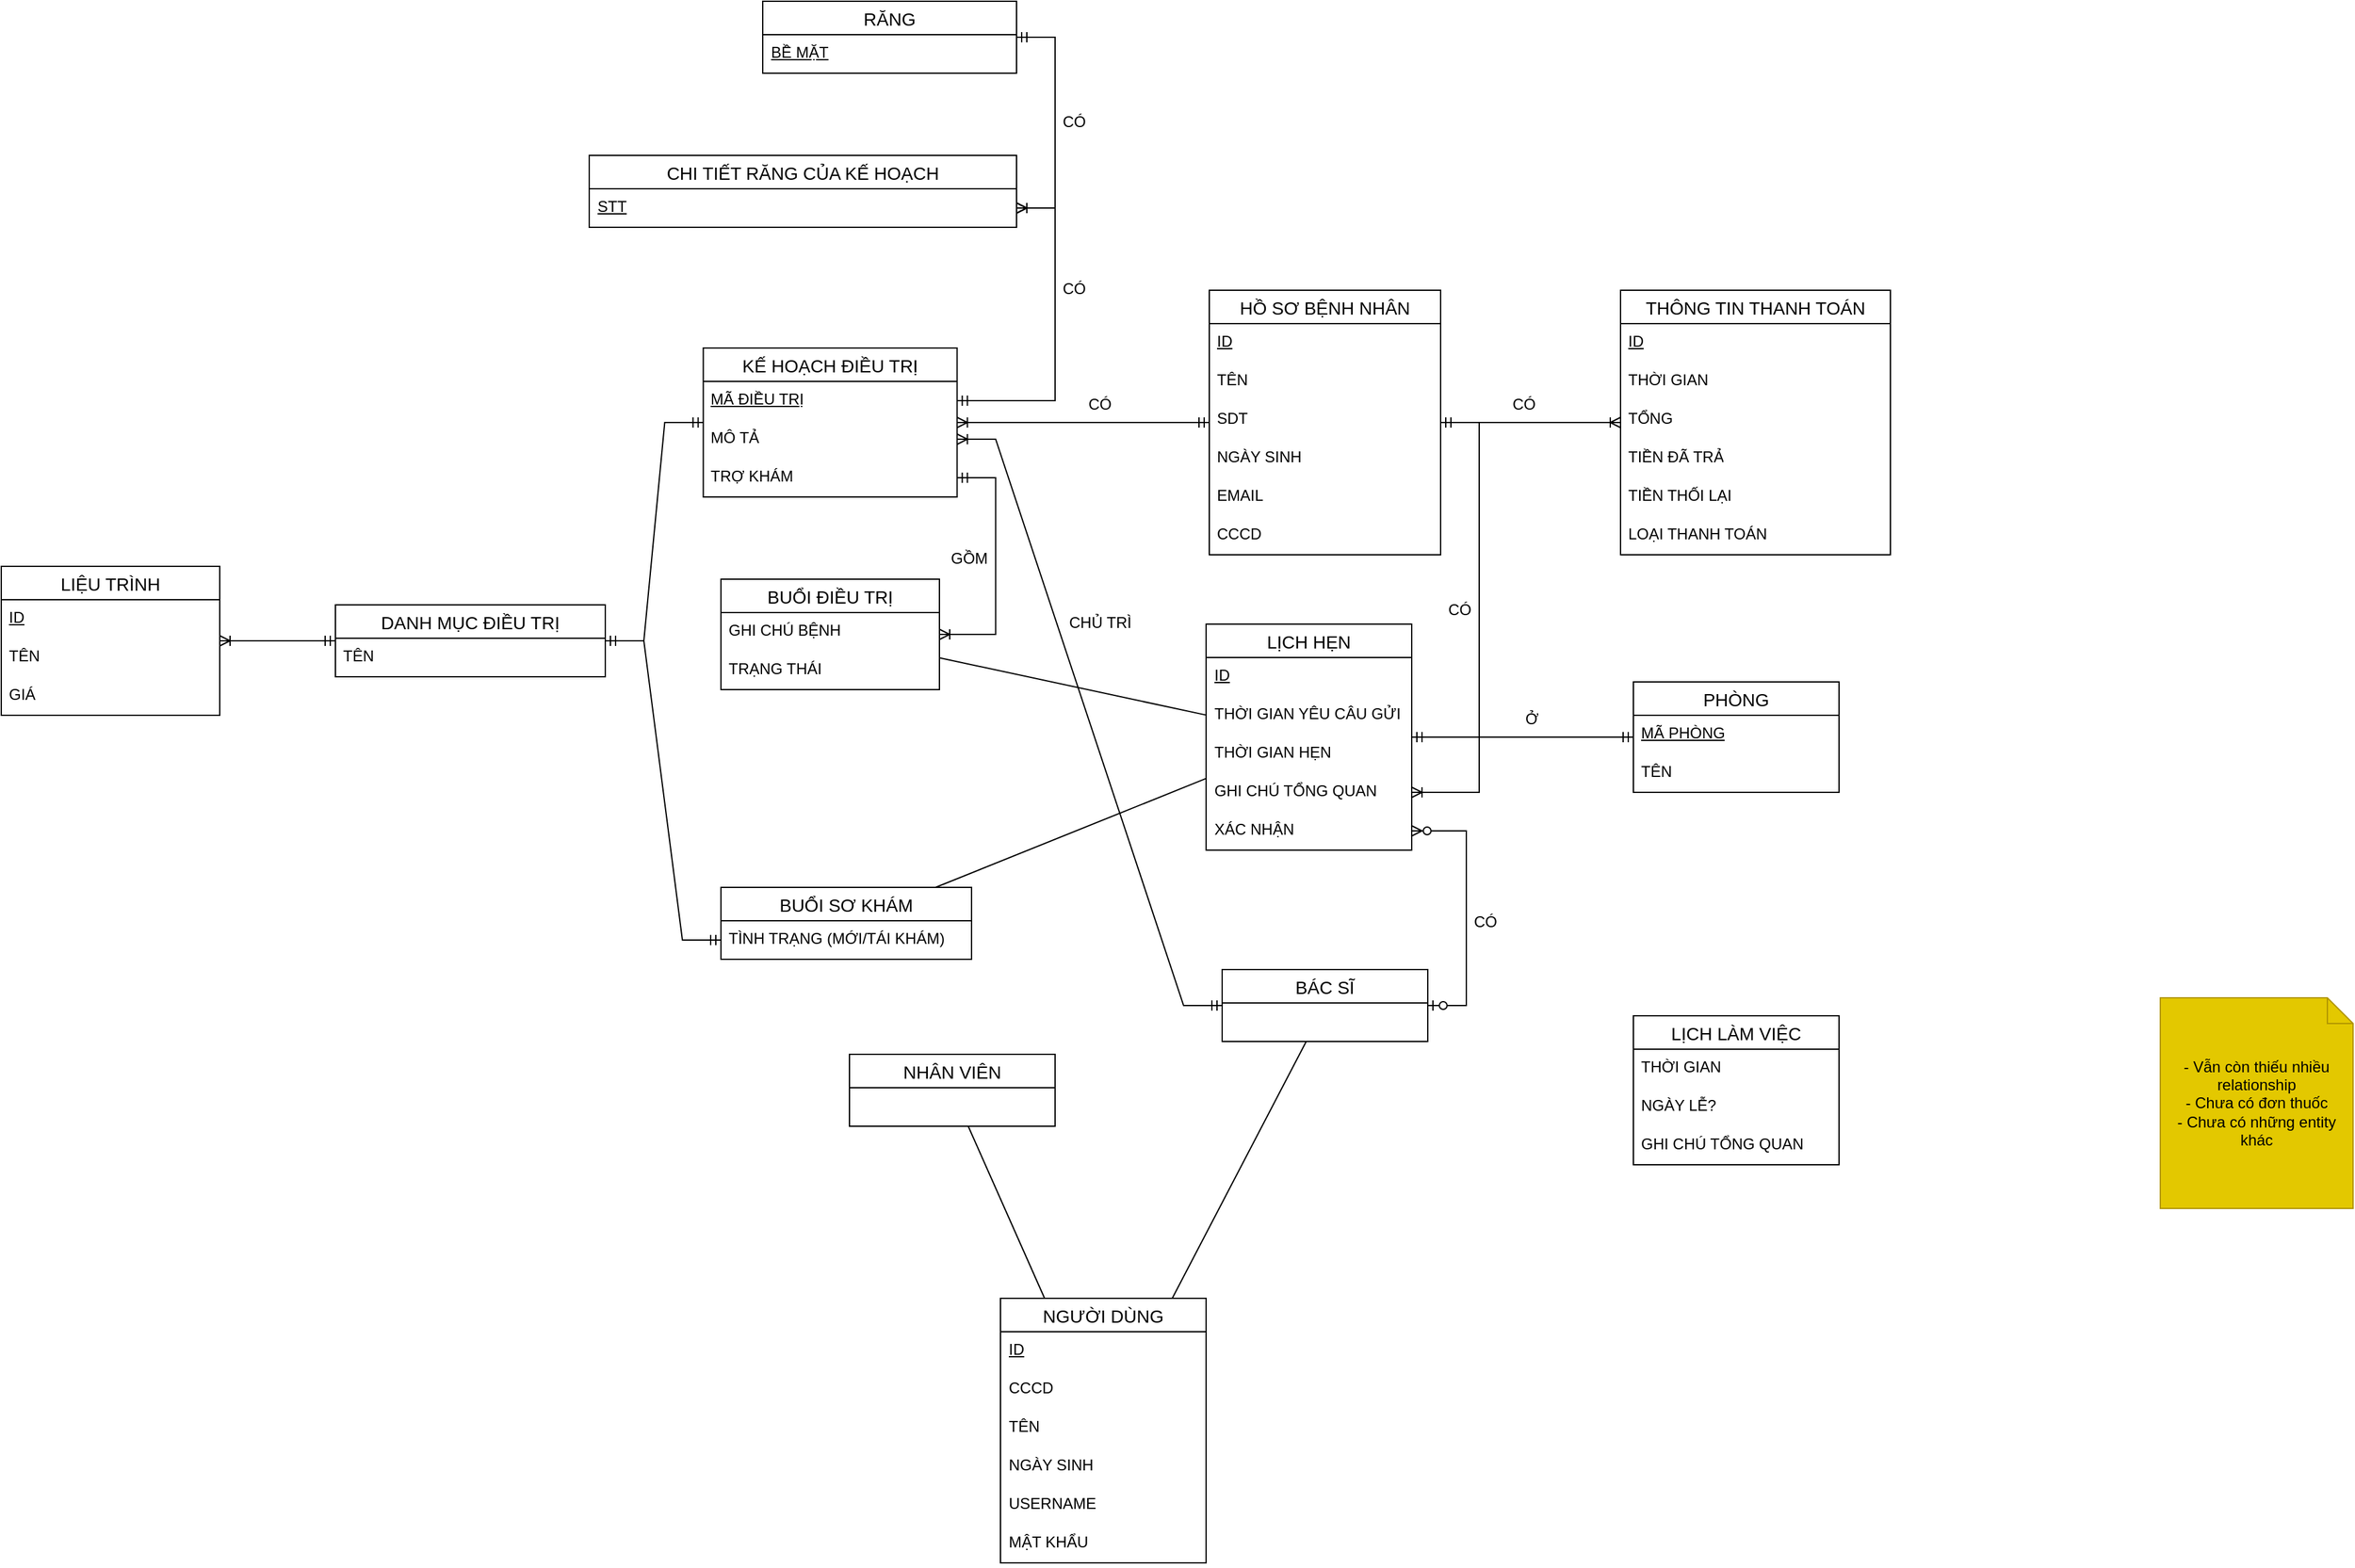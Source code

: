 <mxfile version="21.5.2" type="device">
  <diagram name="Page-1" id="1ZqelRtR58Mp4bGrBmQF">
    <mxGraphModel dx="2085" dy="1833" grid="1" gridSize="10" guides="1" tooltips="1" connect="1" arrows="1" fold="1" page="1" pageScale="1" pageWidth="850" pageHeight="1100" background="none" math="0" shadow="0">
      <root>
        <mxCell id="0" />
        <mxCell id="1" parent="0" />
        <mxCell id="TScpjYr6p5Fea-ma_9VI-9" value="LỊCH HẸN" style="swimlane;fontStyle=0;childLayout=stackLayout;horizontal=1;startSize=26;horizontalStack=0;resizeParent=1;resizeParentMax=0;resizeLast=0;collapsible=1;marginBottom=0;align=center;fontSize=14;" parent="1" vertex="1">
          <mxGeometry x="827.5" y="225" width="160" height="176" as="geometry" />
        </mxCell>
        <mxCell id="TScpjYr6p5Fea-ma_9VI-10" value="&lt;u&gt;ID&lt;/u&gt;" style="text;strokeColor=none;fillColor=none;spacingLeft=4;spacingRight=4;overflow=hidden;rotatable=0;points=[[0,0.5],[1,0.5]];portConstraint=eastwest;fontSize=12;whiteSpace=wrap;html=1;" parent="TScpjYr6p5Fea-ma_9VI-9" vertex="1">
          <mxGeometry y="26" width="160" height="30" as="geometry" />
        </mxCell>
        <mxCell id="2ctIC8E9U0INF1ZIrR8m-21" value="THỜI GIAN YÊU CÂU GỬI" style="text;strokeColor=none;fillColor=none;spacingLeft=4;spacingRight=4;overflow=hidden;rotatable=0;points=[[0,0.5],[1,0.5]];portConstraint=eastwest;fontSize=12;whiteSpace=wrap;html=1;" vertex="1" parent="TScpjYr6p5Fea-ma_9VI-9">
          <mxGeometry y="56" width="160" height="30" as="geometry" />
        </mxCell>
        <mxCell id="2ctIC8E9U0INF1ZIrR8m-26" value="THỜI GIAN HẸN" style="text;strokeColor=none;fillColor=none;spacingLeft=4;spacingRight=4;overflow=hidden;rotatable=0;points=[[0,0.5],[1,0.5]];portConstraint=eastwest;fontSize=12;whiteSpace=wrap;html=1;" vertex="1" parent="TScpjYr6p5Fea-ma_9VI-9">
          <mxGeometry y="86" width="160" height="30" as="geometry" />
        </mxCell>
        <mxCell id="TScpjYr6p5Fea-ma_9VI-12" value="GHI CHÚ TỔNG QUAN" style="text;strokeColor=none;fillColor=none;spacingLeft=4;spacingRight=4;overflow=hidden;rotatable=0;points=[[0,0.5],[1,0.5]];portConstraint=eastwest;fontSize=12;whiteSpace=wrap;html=1;" parent="TScpjYr6p5Fea-ma_9VI-9" vertex="1">
          <mxGeometry y="116" width="160" height="30" as="geometry" />
        </mxCell>
        <mxCell id="2ctIC8E9U0INF1ZIrR8m-27" value="XÁC NHẬN" style="text;strokeColor=none;fillColor=none;spacingLeft=4;spacingRight=4;overflow=hidden;rotatable=0;points=[[0,0.5],[1,0.5]];portConstraint=eastwest;fontSize=12;whiteSpace=wrap;html=1;" vertex="1" parent="TScpjYr6p5Fea-ma_9VI-9">
          <mxGeometry y="146" width="160" height="30" as="geometry" />
        </mxCell>
        <mxCell id="TScpjYr6p5Fea-ma_9VI-13" value="BÁC SĨ" style="swimlane;fontStyle=0;childLayout=stackLayout;horizontal=1;startSize=26;horizontalStack=0;resizeParent=1;resizeParentMax=0;resizeLast=0;collapsible=1;marginBottom=0;align=center;fontSize=14;" parent="1" vertex="1">
          <mxGeometry x="840" y="494" width="160" height="56" as="geometry" />
        </mxCell>
        <mxCell id="TScpjYr6p5Fea-ma_9VI-19" value="DANH MỤC ĐIỀU TRỊ" style="swimlane;fontStyle=0;childLayout=stackLayout;horizontal=1;startSize=26;horizontalStack=0;resizeParent=1;resizeParentMax=0;resizeLast=0;collapsible=1;marginBottom=0;align=center;fontSize=14;" parent="1" vertex="1">
          <mxGeometry x="150" y="210" width="210" height="56" as="geometry" />
        </mxCell>
        <mxCell id="TScpjYr6p5Fea-ma_9VI-20" value="TÊN" style="text;strokeColor=none;fillColor=none;spacingLeft=4;spacingRight=4;overflow=hidden;rotatable=0;points=[[0,0.5],[1,0.5]];portConstraint=eastwest;fontSize=12;whiteSpace=wrap;html=1;" parent="TScpjYr6p5Fea-ma_9VI-19" vertex="1">
          <mxGeometry y="26" width="210" height="30" as="geometry" />
        </mxCell>
        <mxCell id="TScpjYr6p5Fea-ma_9VI-35" value="BUỔI SƠ KHÁM" style="swimlane;fontStyle=0;childLayout=stackLayout;horizontal=1;startSize=26;horizontalStack=0;resizeParent=1;resizeParentMax=0;resizeLast=0;collapsible=1;marginBottom=0;align=center;fontSize=14;" parent="1" vertex="1">
          <mxGeometry x="450" y="430" width="195" height="56" as="geometry" />
        </mxCell>
        <mxCell id="TScpjYr6p5Fea-ma_9VI-37" value="TÌNH TRẠNG (MỚI/TÁI KHÁM)" style="text;strokeColor=none;fillColor=none;spacingLeft=4;spacingRight=4;overflow=hidden;rotatable=0;points=[[0,0.5],[1,0.5]];portConstraint=eastwest;fontSize=12;whiteSpace=wrap;html=1;" parent="TScpjYr6p5Fea-ma_9VI-35" vertex="1">
          <mxGeometry y="26" width="195" height="30" as="geometry" />
        </mxCell>
        <mxCell id="TScpjYr6p5Fea-ma_9VI-43" value="BUỔI ĐIỀU TRỊ" style="swimlane;fontStyle=0;childLayout=stackLayout;horizontal=1;startSize=26;horizontalStack=0;resizeParent=1;resizeParentMax=0;resizeLast=0;collapsible=1;marginBottom=0;align=center;fontSize=14;" parent="1" vertex="1">
          <mxGeometry x="450" y="190" width="170" height="86" as="geometry" />
        </mxCell>
        <mxCell id="TScpjYr6p5Fea-ma_9VI-46" value="GHI CHÚ BỆNH" style="text;strokeColor=none;fillColor=none;spacingLeft=4;spacingRight=4;overflow=hidden;rotatable=0;points=[[0,0.5],[1,0.5]];portConstraint=eastwest;fontSize=12;whiteSpace=wrap;html=1;" parent="TScpjYr6p5Fea-ma_9VI-43" vertex="1">
          <mxGeometry y="26" width="170" height="30" as="geometry" />
        </mxCell>
        <mxCell id="TScpjYr6p5Fea-ma_9VI-48" value="TRẠNG THÁI" style="text;strokeColor=none;fillColor=none;spacingLeft=4;spacingRight=4;overflow=hidden;rotatable=0;points=[[0,0.5],[1,0.5]];portConstraint=eastwest;fontSize=12;whiteSpace=wrap;html=1;" parent="TScpjYr6p5Fea-ma_9VI-43" vertex="1">
          <mxGeometry y="56" width="170" height="30" as="geometry" />
        </mxCell>
        <mxCell id="TScpjYr6p5Fea-ma_9VI-49" value="" style="edgeStyle=entityRelationEdgeStyle;fontSize=12;html=1;endArrow=ERoneToMany;startArrow=ERmandOne;rounded=0;" parent="1" source="TScpjYr6p5Fea-ma_9VI-64" target="TScpjYr6p5Fea-ma_9VI-12" edge="1">
          <mxGeometry width="100" height="100" relative="1" as="geometry">
            <mxPoint x="980" y="225" as="sourcePoint" />
            <mxPoint x="1227.5" y="100" as="targetPoint" />
          </mxGeometry>
        </mxCell>
        <mxCell id="TScpjYr6p5Fea-ma_9VI-51" value="" style="edgeStyle=entityRelationEdgeStyle;fontSize=12;html=1;endArrow=ERmandOne;startArrow=ERmandOne;rounded=0;" parent="1" source="TScpjYr6p5Fea-ma_9VI-19" target="TScpjYr6p5Fea-ma_9VI-37" edge="1">
          <mxGeometry width="100" height="100" relative="1" as="geometry">
            <mxPoint x="270" y="630" as="sourcePoint" />
            <mxPoint x="450" y="501" as="targetPoint" />
          </mxGeometry>
        </mxCell>
        <mxCell id="TScpjYr6p5Fea-ma_9VI-52" value="PHÒNG" style="swimlane;fontStyle=0;childLayout=stackLayout;horizontal=1;startSize=26;horizontalStack=0;resizeParent=1;resizeParentMax=0;resizeLast=0;collapsible=1;marginBottom=0;align=center;fontSize=14;" parent="1" vertex="1">
          <mxGeometry x="1160" y="270" width="160" height="86" as="geometry" />
        </mxCell>
        <mxCell id="TScpjYr6p5Fea-ma_9VI-53" value="&lt;u&gt;MÃ PHÒNG&lt;/u&gt;" style="text;strokeColor=none;fillColor=none;spacingLeft=4;spacingRight=4;overflow=hidden;rotatable=0;points=[[0,0.5],[1,0.5]];portConstraint=eastwest;fontSize=12;whiteSpace=wrap;html=1;" parent="TScpjYr6p5Fea-ma_9VI-52" vertex="1">
          <mxGeometry y="26" width="160" height="30" as="geometry" />
        </mxCell>
        <mxCell id="2ctIC8E9U0INF1ZIrR8m-14" value="TÊN" style="text;strokeColor=none;fillColor=none;spacingLeft=4;spacingRight=4;overflow=hidden;rotatable=0;points=[[0,0.5],[1,0.5]];portConstraint=eastwest;fontSize=12;whiteSpace=wrap;html=1;" vertex="1" parent="TScpjYr6p5Fea-ma_9VI-52">
          <mxGeometry y="56" width="160" height="30" as="geometry" />
        </mxCell>
        <mxCell id="TScpjYr6p5Fea-ma_9VI-56" value="" style="endArrow=none;html=1;rounded=0;" parent="1" source="TScpjYr6p5Fea-ma_9VI-9" target="TScpjYr6p5Fea-ma_9VI-43" edge="1">
          <mxGeometry relative="1" as="geometry">
            <mxPoint x="440" y="310" as="sourcePoint" />
            <mxPoint x="600" y="310" as="targetPoint" />
          </mxGeometry>
        </mxCell>
        <mxCell id="TScpjYr6p5Fea-ma_9VI-57" value="" style="endArrow=none;html=1;rounded=0;" parent="1" source="TScpjYr6p5Fea-ma_9VI-9" target="TScpjYr6p5Fea-ma_9VI-35" edge="1">
          <mxGeometry relative="1" as="geometry">
            <mxPoint x="377" y="270" as="sourcePoint" />
            <mxPoint x="520" y="190" as="targetPoint" />
          </mxGeometry>
        </mxCell>
        <mxCell id="TScpjYr6p5Fea-ma_9VI-58" value="" style="edgeStyle=entityRelationEdgeStyle;fontSize=12;html=1;endArrow=ERmandOne;startArrow=ERmandOne;rounded=0;" parent="1" source="TScpjYr6p5Fea-ma_9VI-9" target="TScpjYr6p5Fea-ma_9VI-52" edge="1">
          <mxGeometry width="100" height="100" relative="1" as="geometry">
            <mxPoint x="505" y="721" as="sourcePoint" />
            <mxPoint x="510" y="521" as="targetPoint" />
          </mxGeometry>
        </mxCell>
        <mxCell id="TScpjYr6p5Fea-ma_9VI-59" value="Ở" style="text;strokeColor=none;fillColor=none;spacingLeft=4;spacingRight=4;overflow=hidden;rotatable=0;points=[[0,0.5],[1,0.5]];portConstraint=eastwest;fontSize=12;whiteSpace=wrap;html=1;" parent="1" vertex="1">
          <mxGeometry x="1070" y="285" width="20" height="30" as="geometry" />
        </mxCell>
        <mxCell id="TScpjYr6p5Fea-ma_9VI-63" value="CÓ" style="text;strokeColor=none;fillColor=none;spacingLeft=4;spacingRight=4;overflow=hidden;rotatable=0;points=[[0,0.5],[1,0.5]];portConstraint=eastwest;fontSize=12;whiteSpace=wrap;html=1;" parent="1" vertex="1">
          <mxGeometry x="1030" y="443" width="30" height="30" as="geometry" />
        </mxCell>
        <mxCell id="TScpjYr6p5Fea-ma_9VI-64" value="HỒ SƠ BỆNH NHÂN" style="swimlane;fontStyle=0;childLayout=stackLayout;horizontal=1;startSize=26;horizontalStack=0;resizeParent=1;resizeParentMax=0;resizeLast=0;collapsible=1;marginBottom=0;align=center;fontSize=14;" parent="1" vertex="1">
          <mxGeometry x="830" y="-35" width="180" height="206" as="geometry" />
        </mxCell>
        <mxCell id="TScpjYr6p5Fea-ma_9VI-65" value="&lt;u&gt;ID&lt;/u&gt;" style="text;strokeColor=none;fillColor=none;spacingLeft=4;spacingRight=4;overflow=hidden;rotatable=0;points=[[0,0.5],[1,0.5]];portConstraint=eastwest;fontSize=12;whiteSpace=wrap;html=1;" parent="TScpjYr6p5Fea-ma_9VI-64" vertex="1">
          <mxGeometry y="26" width="180" height="30" as="geometry" />
        </mxCell>
        <mxCell id="TScpjYr6p5Fea-ma_9VI-66" value="TÊN" style="text;strokeColor=none;fillColor=none;spacingLeft=4;spacingRight=4;overflow=hidden;rotatable=0;points=[[0,0.5],[1,0.5]];portConstraint=eastwest;fontSize=12;whiteSpace=wrap;html=1;" parent="TScpjYr6p5Fea-ma_9VI-64" vertex="1">
          <mxGeometry y="56" width="180" height="30" as="geometry" />
        </mxCell>
        <mxCell id="TScpjYr6p5Fea-ma_9VI-68" value="SDT" style="text;strokeColor=none;fillColor=none;spacingLeft=4;spacingRight=4;overflow=hidden;rotatable=0;points=[[0,0.5],[1,0.5]];portConstraint=eastwest;fontSize=12;whiteSpace=wrap;html=1;" parent="TScpjYr6p5Fea-ma_9VI-64" vertex="1">
          <mxGeometry y="86" width="180" height="30" as="geometry" />
        </mxCell>
        <mxCell id="TScpjYr6p5Fea-ma_9VI-69" value="NGÀY SINH" style="text;strokeColor=none;fillColor=none;spacingLeft=4;spacingRight=4;overflow=hidden;rotatable=0;points=[[0,0.5],[1,0.5]];portConstraint=eastwest;fontSize=12;whiteSpace=wrap;html=1;" parent="TScpjYr6p5Fea-ma_9VI-64" vertex="1">
          <mxGeometry y="116" width="180" height="30" as="geometry" />
        </mxCell>
        <mxCell id="TScpjYr6p5Fea-ma_9VI-92" value="EMAIL" style="text;strokeColor=none;fillColor=none;spacingLeft=4;spacingRight=4;overflow=hidden;rotatable=0;points=[[0,0.5],[1,0.5]];portConstraint=eastwest;fontSize=12;whiteSpace=wrap;html=1;" parent="TScpjYr6p5Fea-ma_9VI-64" vertex="1">
          <mxGeometry y="146" width="180" height="30" as="geometry" />
        </mxCell>
        <mxCell id="2ctIC8E9U0INF1ZIrR8m-16" value="CCCD" style="text;strokeColor=none;fillColor=none;spacingLeft=4;spacingRight=4;overflow=hidden;rotatable=0;points=[[0,0.5],[1,0.5]];portConstraint=eastwest;fontSize=12;whiteSpace=wrap;html=1;" vertex="1" parent="TScpjYr6p5Fea-ma_9VI-64">
          <mxGeometry y="176" width="180" height="30" as="geometry" />
        </mxCell>
        <mxCell id="TScpjYr6p5Fea-ma_9VI-71" value="CÓ" style="text;strokeColor=none;fillColor=none;spacingLeft=4;spacingRight=4;overflow=hidden;rotatable=0;points=[[0,0.5],[1,0.5]];portConstraint=eastwest;fontSize=12;whiteSpace=wrap;html=1;" parent="1" vertex="1">
          <mxGeometry x="1010" y="200" width="30" height="30" as="geometry" />
        </mxCell>
        <mxCell id="TScpjYr6p5Fea-ma_9VI-72" value="KẾ HOẠCH ĐIỀU TRỊ" style="swimlane;fontStyle=0;childLayout=stackLayout;horizontal=1;startSize=26;horizontalStack=0;resizeParent=1;resizeParentMax=0;resizeLast=0;collapsible=1;marginBottom=0;align=center;fontSize=14;" parent="1" vertex="1">
          <mxGeometry x="436.25" y="10" width="197.5" height="116" as="geometry" />
        </mxCell>
        <mxCell id="TScpjYr6p5Fea-ma_9VI-73" value="MÃ ĐIỀU TRỊ" style="text;strokeColor=none;fillColor=none;spacingLeft=4;spacingRight=4;overflow=hidden;rotatable=0;points=[[0,0.5],[1,0.5]];portConstraint=eastwest;fontSize=12;whiteSpace=wrap;html=1;fontStyle=4" parent="TScpjYr6p5Fea-ma_9VI-72" vertex="1">
          <mxGeometry y="26" width="197.5" height="30" as="geometry" />
        </mxCell>
        <mxCell id="TScpjYr6p5Fea-ma_9VI-74" value="MÔ TẢ" style="text;strokeColor=none;fillColor=none;spacingLeft=4;spacingRight=4;overflow=hidden;rotatable=0;points=[[0,0.5],[1,0.5]];portConstraint=eastwest;fontSize=12;whiteSpace=wrap;html=1;" parent="TScpjYr6p5Fea-ma_9VI-72" vertex="1">
          <mxGeometry y="56" width="197.5" height="30" as="geometry" />
        </mxCell>
        <mxCell id="TScpjYr6p5Fea-ma_9VI-75" value="TRỢ KHÁM" style="text;strokeColor=none;fillColor=none;spacingLeft=4;spacingRight=4;overflow=hidden;rotatable=0;points=[[0,0.5],[1,0.5]];portConstraint=eastwest;fontSize=12;whiteSpace=wrap;html=1;" parent="TScpjYr6p5Fea-ma_9VI-72" vertex="1">
          <mxGeometry y="86" width="197.5" height="30" as="geometry" />
        </mxCell>
        <mxCell id="TScpjYr6p5Fea-ma_9VI-76" value="" style="edgeStyle=entityRelationEdgeStyle;fontSize=12;html=1;endArrow=ERmandOne;startArrow=ERmandOne;rounded=0;" parent="1" source="TScpjYr6p5Fea-ma_9VI-19" target="TScpjYr6p5Fea-ma_9VI-72" edge="1">
          <mxGeometry width="100" height="100" relative="1" as="geometry">
            <mxPoint x="320" y="251" as="sourcePoint" />
            <mxPoint x="515" y="501" as="targetPoint" />
          </mxGeometry>
        </mxCell>
        <mxCell id="TScpjYr6p5Fea-ma_9VI-77" value="" style="edgeStyle=entityRelationEdgeStyle;fontSize=12;html=1;endArrow=ERoneToMany;startArrow=ERmandOne;rounded=0;" parent="1" source="TScpjYr6p5Fea-ma_9VI-64" target="TScpjYr6p5Fea-ma_9VI-72" edge="1">
          <mxGeometry width="100" height="100" relative="1" as="geometry">
            <mxPoint x="780" y="-40" as="sourcePoint" />
            <mxPoint x="880" y="-140" as="targetPoint" />
          </mxGeometry>
        </mxCell>
        <mxCell id="TScpjYr6p5Fea-ma_9VI-78" value="CÓ" style="text;strokeColor=none;fillColor=none;spacingLeft=4;spacingRight=4;overflow=hidden;rotatable=0;points=[[0,0.5],[1,0.5]];portConstraint=eastwest;fontSize=12;whiteSpace=wrap;html=1;" parent="1" vertex="1">
          <mxGeometry x="730" y="40" width="30" height="30" as="geometry" />
        </mxCell>
        <mxCell id="TScpjYr6p5Fea-ma_9VI-79" value="RĂNG" style="swimlane;fontStyle=0;childLayout=stackLayout;horizontal=1;startSize=26;horizontalStack=0;resizeParent=1;resizeParentMax=0;resizeLast=0;collapsible=1;marginBottom=0;align=center;fontSize=14;" parent="1" vertex="1">
          <mxGeometry x="482.5" y="-260" width="197.5" height="56" as="geometry" />
        </mxCell>
        <mxCell id="TScpjYr6p5Fea-ma_9VI-81" value="&lt;u&gt;BỀ MẶT&lt;/u&gt;" style="text;strokeColor=none;fillColor=none;spacingLeft=4;spacingRight=4;overflow=hidden;rotatable=0;points=[[0,0.5],[1,0.5]];portConstraint=eastwest;fontSize=12;whiteSpace=wrap;html=1;" parent="TScpjYr6p5Fea-ma_9VI-79" vertex="1">
          <mxGeometry y="26" width="197.5" height="30" as="geometry" />
        </mxCell>
        <mxCell id="TScpjYr6p5Fea-ma_9VI-83" value="CHI TIẾT RĂNG CỦA KẾ HOẠCH" style="swimlane;fontStyle=0;childLayout=stackLayout;horizontal=1;startSize=26;horizontalStack=0;resizeParent=1;resizeParentMax=0;resizeLast=0;collapsible=1;marginBottom=0;align=center;fontSize=14;" parent="1" vertex="1">
          <mxGeometry x="347.5" y="-140" width="332.5" height="56" as="geometry" />
        </mxCell>
        <mxCell id="TScpjYr6p5Fea-ma_9VI-84" value="&lt;u&gt;STT&lt;/u&gt;" style="text;strokeColor=none;fillColor=none;spacingLeft=4;spacingRight=4;overflow=hidden;rotatable=0;points=[[0,0.5],[1,0.5]];portConstraint=eastwest;fontSize=12;whiteSpace=wrap;html=1;" parent="TScpjYr6p5Fea-ma_9VI-83" vertex="1">
          <mxGeometry y="26" width="332.5" height="30" as="geometry" />
        </mxCell>
        <mxCell id="TScpjYr6p5Fea-ma_9VI-85" value="" style="edgeStyle=entityRelationEdgeStyle;fontSize=12;html=1;endArrow=ERoneToMany;startArrow=ERmandOne;rounded=0;" parent="1" source="TScpjYr6p5Fea-ma_9VI-73" target="TScpjYr6p5Fea-ma_9VI-84" edge="1">
          <mxGeometry width="100" height="100" relative="1" as="geometry">
            <mxPoint x="840" y="-180" as="sourcePoint" />
            <mxPoint x="830" y="93" as="targetPoint" />
          </mxGeometry>
        </mxCell>
        <mxCell id="TScpjYr6p5Fea-ma_9VI-86" value="CÓ" style="text;strokeColor=none;fillColor=none;spacingLeft=4;spacingRight=4;overflow=hidden;rotatable=0;points=[[0,0.5],[1,0.5]];portConstraint=eastwest;fontSize=12;whiteSpace=wrap;html=1;" parent="1" vertex="1">
          <mxGeometry x="710" y="-50" width="30" height="30" as="geometry" />
        </mxCell>
        <mxCell id="TScpjYr6p5Fea-ma_9VI-87" value="" style="edgeStyle=entityRelationEdgeStyle;fontSize=12;html=1;endArrow=ERoneToMany;startArrow=ERmandOne;rounded=0;" parent="1" source="TScpjYr6p5Fea-ma_9VI-79" target="TScpjYr6p5Fea-ma_9VI-84" edge="1">
          <mxGeometry width="100" height="100" relative="1" as="geometry">
            <mxPoint x="755" y="-180" as="sourcePoint" />
            <mxPoint x="770" y="-360" as="targetPoint" />
          </mxGeometry>
        </mxCell>
        <mxCell id="TScpjYr6p5Fea-ma_9VI-88" value="CÓ" style="text;strokeColor=none;fillColor=none;spacingLeft=4;spacingRight=4;overflow=hidden;rotatable=0;points=[[0,0.5],[1,0.5]];portConstraint=eastwest;fontSize=12;whiteSpace=wrap;html=1;" parent="1" vertex="1">
          <mxGeometry x="710" y="-180" width="30" height="30" as="geometry" />
        </mxCell>
        <mxCell id="TScpjYr6p5Fea-ma_9VI-89" value="" style="edgeStyle=entityRelationEdgeStyle;fontSize=12;html=1;endArrow=ERoneToMany;startArrow=ERmandOne;rounded=0;" parent="1" source="TScpjYr6p5Fea-ma_9VI-75" target="TScpjYr6p5Fea-ma_9VI-43" edge="1">
          <mxGeometry width="100" height="100" relative="1" as="geometry">
            <mxPoint x="678" y="61" as="sourcePoint" />
            <mxPoint x="690" y="-89" as="targetPoint" />
          </mxGeometry>
        </mxCell>
        <mxCell id="TScpjYr6p5Fea-ma_9VI-90" value="GỒM" style="text;strokeColor=none;fillColor=none;spacingLeft=4;spacingRight=4;overflow=hidden;rotatable=0;points=[[0,0.5],[1,0.5]];portConstraint=eastwest;fontSize=12;whiteSpace=wrap;html=1;" parent="1" vertex="1">
          <mxGeometry x="622.5" y="160" width="40" height="30" as="geometry" />
        </mxCell>
        <mxCell id="TScpjYr6p5Fea-ma_9VI-93" value="THÔNG TIN THANH TOÁN" style="swimlane;fontStyle=0;childLayout=stackLayout;horizontal=1;startSize=26;horizontalStack=0;resizeParent=1;resizeParentMax=0;resizeLast=0;collapsible=1;marginBottom=0;align=center;fontSize=14;" parent="1" vertex="1">
          <mxGeometry x="1150" y="-35" width="210" height="206" as="geometry" />
        </mxCell>
        <mxCell id="2ctIC8E9U0INF1ZIrR8m-19" value="&lt;u&gt;ID&lt;/u&gt;" style="text;strokeColor=none;fillColor=none;spacingLeft=4;spacingRight=4;overflow=hidden;rotatable=0;points=[[0,0.5],[1,0.5]];portConstraint=eastwest;fontSize=12;whiteSpace=wrap;html=1;" vertex="1" parent="TScpjYr6p5Fea-ma_9VI-93">
          <mxGeometry y="26" width="210" height="30" as="geometry" />
        </mxCell>
        <mxCell id="TScpjYr6p5Fea-ma_9VI-94" value="THỜI GIAN" style="text;strokeColor=none;fillColor=none;spacingLeft=4;spacingRight=4;overflow=hidden;rotatable=0;points=[[0,0.5],[1,0.5]];portConstraint=eastwest;fontSize=12;whiteSpace=wrap;html=1;" parent="TScpjYr6p5Fea-ma_9VI-93" vertex="1">
          <mxGeometry y="56" width="210" height="30" as="geometry" />
        </mxCell>
        <mxCell id="TScpjYr6p5Fea-ma_9VI-95" value="TỔNG&amp;nbsp;" style="text;strokeColor=none;fillColor=none;spacingLeft=4;spacingRight=4;overflow=hidden;rotatable=0;points=[[0,0.5],[1,0.5]];portConstraint=eastwest;fontSize=12;whiteSpace=wrap;html=1;" parent="TScpjYr6p5Fea-ma_9VI-93" vertex="1">
          <mxGeometry y="86" width="210" height="30" as="geometry" />
        </mxCell>
        <mxCell id="TScpjYr6p5Fea-ma_9VI-96" value="TIỀN ĐÃ TRẢ" style="text;strokeColor=none;fillColor=none;spacingLeft=4;spacingRight=4;overflow=hidden;rotatable=0;points=[[0,0.5],[1,0.5]];portConstraint=eastwest;fontSize=12;whiteSpace=wrap;html=1;" parent="TScpjYr6p5Fea-ma_9VI-93" vertex="1">
          <mxGeometry y="116" width="210" height="30" as="geometry" />
        </mxCell>
        <mxCell id="TScpjYr6p5Fea-ma_9VI-97" value="TIỀN THỐI LẠI" style="text;strokeColor=none;fillColor=none;spacingLeft=4;spacingRight=4;overflow=hidden;rotatable=0;points=[[0,0.5],[1,0.5]];portConstraint=eastwest;fontSize=12;whiteSpace=wrap;html=1;" parent="TScpjYr6p5Fea-ma_9VI-93" vertex="1">
          <mxGeometry y="146" width="210" height="30" as="geometry" />
        </mxCell>
        <mxCell id="TScpjYr6p5Fea-ma_9VI-98" value="LOẠI THANH TOÁN" style="text;strokeColor=none;fillColor=none;spacingLeft=4;spacingRight=4;overflow=hidden;rotatable=0;points=[[0,0.5],[1,0.5]];portConstraint=eastwest;fontSize=12;whiteSpace=wrap;html=1;" parent="TScpjYr6p5Fea-ma_9VI-93" vertex="1">
          <mxGeometry y="176" width="210" height="30" as="geometry" />
        </mxCell>
        <mxCell id="TScpjYr6p5Fea-ma_9VI-100" value="LIỆU TRÌNH" style="swimlane;fontStyle=0;childLayout=stackLayout;horizontal=1;startSize=26;horizontalStack=0;resizeParent=1;resizeParentMax=0;resizeLast=0;collapsible=1;marginBottom=0;align=center;fontSize=14;" parent="1" vertex="1">
          <mxGeometry x="-110" y="180" width="170" height="116" as="geometry" />
        </mxCell>
        <mxCell id="2ctIC8E9U0INF1ZIrR8m-20" value="&lt;u&gt;ID&lt;/u&gt;" style="text;strokeColor=none;fillColor=none;spacingLeft=4;spacingRight=4;overflow=hidden;rotatable=0;points=[[0,0.5],[1,0.5]];portConstraint=eastwest;fontSize=12;whiteSpace=wrap;html=1;" vertex="1" parent="TScpjYr6p5Fea-ma_9VI-100">
          <mxGeometry y="26" width="170" height="30" as="geometry" />
        </mxCell>
        <mxCell id="TScpjYr6p5Fea-ma_9VI-101" value="TÊN" style="text;strokeColor=none;fillColor=none;spacingLeft=4;spacingRight=4;overflow=hidden;rotatable=0;points=[[0,0.5],[1,0.5]];portConstraint=eastwest;fontSize=12;whiteSpace=wrap;html=1;" parent="TScpjYr6p5Fea-ma_9VI-100" vertex="1">
          <mxGeometry y="56" width="170" height="30" as="geometry" />
        </mxCell>
        <mxCell id="TScpjYr6p5Fea-ma_9VI-102" value="GIÁ" style="text;strokeColor=none;fillColor=none;spacingLeft=4;spacingRight=4;overflow=hidden;rotatable=0;points=[[0,0.5],[1,0.5]];portConstraint=eastwest;fontSize=12;whiteSpace=wrap;html=1;" parent="TScpjYr6p5Fea-ma_9VI-100" vertex="1">
          <mxGeometry y="86" width="170" height="30" as="geometry" />
        </mxCell>
        <mxCell id="TScpjYr6p5Fea-ma_9VI-103" value="" style="edgeStyle=entityRelationEdgeStyle;fontSize=12;html=1;endArrow=ERoneToMany;startArrow=ERmandOne;rounded=0;" parent="1" source="TScpjYr6p5Fea-ma_9VI-19" target="TScpjYr6p5Fea-ma_9VI-100" edge="1">
          <mxGeometry width="100" height="100" relative="1" as="geometry">
            <mxPoint x="678" y="121" as="sourcePoint" />
            <mxPoint x="664" y="243" as="targetPoint" />
          </mxGeometry>
        </mxCell>
        <mxCell id="TScpjYr6p5Fea-ma_9VI-104" value="" style="edgeStyle=entityRelationEdgeStyle;fontSize=12;html=1;endArrow=ERoneToMany;startArrow=ERmandOne;rounded=0;" parent="1" source="TScpjYr6p5Fea-ma_9VI-64" target="TScpjYr6p5Fea-ma_9VI-93" edge="1">
          <mxGeometry width="100" height="100" relative="1" as="geometry">
            <mxPoint x="990" y="78" as="sourcePoint" />
            <mxPoint x="980" y="351" as="targetPoint" />
          </mxGeometry>
        </mxCell>
        <mxCell id="TScpjYr6p5Fea-ma_9VI-106" value="CÓ" style="text;strokeColor=none;fillColor=none;spacingLeft=4;spacingRight=4;overflow=hidden;rotatable=0;points=[[0,0.5],[1,0.5]];portConstraint=eastwest;fontSize=12;whiteSpace=wrap;html=1;" parent="1" vertex="1">
          <mxGeometry x="1060" y="40" width="30" height="30" as="geometry" />
        </mxCell>
        <mxCell id="TScpjYr6p5Fea-ma_9VI-107" value="- Vẫn còn thiếu nhiều relationship&lt;br&gt;- Chưa có đơn thuốc&lt;br&gt;- Chưa có những entity khác" style="shape=note;size=20;whiteSpace=wrap;html=1;fillColor=#e3c800;fontColor=#000000;strokeColor=#B09500;" parent="1" vertex="1">
          <mxGeometry x="1570" y="516" width="150" height="164" as="geometry" />
        </mxCell>
        <mxCell id="2ctIC8E9U0INF1ZIrR8m-1" value="NHÂN VIÊN" style="swimlane;fontStyle=0;childLayout=stackLayout;horizontal=1;startSize=26;horizontalStack=0;resizeParent=1;resizeParentMax=0;resizeLast=0;collapsible=1;marginBottom=0;align=center;fontSize=14;" vertex="1" parent="1">
          <mxGeometry x="550" y="560" width="160" height="56" as="geometry" />
        </mxCell>
        <mxCell id="2ctIC8E9U0INF1ZIrR8m-5" value="NGƯỜI DÙNG" style="swimlane;fontStyle=0;childLayout=stackLayout;horizontal=1;startSize=26;horizontalStack=0;resizeParent=1;resizeParentMax=0;resizeLast=0;collapsible=1;marginBottom=0;align=center;fontSize=14;" vertex="1" parent="1">
          <mxGeometry x="667.5" y="750" width="160" height="206" as="geometry" />
        </mxCell>
        <mxCell id="2ctIC8E9U0INF1ZIrR8m-6" value="&lt;u&gt;ID&lt;/u&gt;" style="text;strokeColor=none;fillColor=none;spacingLeft=4;spacingRight=4;overflow=hidden;rotatable=0;points=[[0,0.5],[1,0.5]];portConstraint=eastwest;fontSize=12;whiteSpace=wrap;html=1;" vertex="1" parent="2ctIC8E9U0INF1ZIrR8m-5">
          <mxGeometry y="26" width="160" height="30" as="geometry" />
        </mxCell>
        <mxCell id="2ctIC8E9U0INF1ZIrR8m-7" value="CCCD" style="text;strokeColor=none;fillColor=none;spacingLeft=4;spacingRight=4;overflow=hidden;rotatable=0;points=[[0,0.5],[1,0.5]];portConstraint=eastwest;fontSize=12;whiteSpace=wrap;html=1;" vertex="1" parent="2ctIC8E9U0INF1ZIrR8m-5">
          <mxGeometry y="56" width="160" height="30" as="geometry" />
        </mxCell>
        <mxCell id="2ctIC8E9U0INF1ZIrR8m-8" value="TÊN" style="text;strokeColor=none;fillColor=none;spacingLeft=4;spacingRight=4;overflow=hidden;rotatable=0;points=[[0,0.5],[1,0.5]];portConstraint=eastwest;fontSize=12;whiteSpace=wrap;html=1;" vertex="1" parent="2ctIC8E9U0INF1ZIrR8m-5">
          <mxGeometry y="86" width="160" height="30" as="geometry" />
        </mxCell>
        <mxCell id="2ctIC8E9U0INF1ZIrR8m-11" value="NGÀY SINH" style="text;strokeColor=none;fillColor=none;spacingLeft=4;spacingRight=4;overflow=hidden;rotatable=0;points=[[0,0.5],[1,0.5]];portConstraint=eastwest;fontSize=12;whiteSpace=wrap;html=1;" vertex="1" parent="2ctIC8E9U0INF1ZIrR8m-5">
          <mxGeometry y="116" width="160" height="30" as="geometry" />
        </mxCell>
        <mxCell id="2ctIC8E9U0INF1ZIrR8m-9" value="USERNAME" style="text;strokeColor=none;fillColor=none;spacingLeft=4;spacingRight=4;overflow=hidden;rotatable=0;points=[[0,0.5],[1,0.5]];portConstraint=eastwest;fontSize=12;whiteSpace=wrap;html=1;" vertex="1" parent="2ctIC8E9U0INF1ZIrR8m-5">
          <mxGeometry y="146" width="160" height="30" as="geometry" />
        </mxCell>
        <mxCell id="2ctIC8E9U0INF1ZIrR8m-10" value="MẬT KHẨU" style="text;strokeColor=none;fillColor=none;spacingLeft=4;spacingRight=4;overflow=hidden;rotatable=0;points=[[0,0.5],[1,0.5]];portConstraint=eastwest;fontSize=12;whiteSpace=wrap;html=1;" vertex="1" parent="2ctIC8E9U0INF1ZIrR8m-5">
          <mxGeometry y="176" width="160" height="30" as="geometry" />
        </mxCell>
        <mxCell id="2ctIC8E9U0INF1ZIrR8m-12" value="" style="endArrow=none;html=1;rounded=0;" edge="1" parent="1" source="2ctIC8E9U0INF1ZIrR8m-5" target="2ctIC8E9U0INF1ZIrR8m-1">
          <mxGeometry width="50" height="50" relative="1" as="geometry">
            <mxPoint x="680" y="780" as="sourcePoint" />
            <mxPoint x="680" y="650" as="targetPoint" />
          </mxGeometry>
        </mxCell>
        <mxCell id="2ctIC8E9U0INF1ZIrR8m-13" value="" style="endArrow=none;html=1;rounded=0;" edge="1" parent="1" source="2ctIC8E9U0INF1ZIrR8m-5" target="TScpjYr6p5Fea-ma_9VI-13">
          <mxGeometry width="50" height="50" relative="1" as="geometry">
            <mxPoint x="712" y="760" as="sourcePoint" />
            <mxPoint x="652" y="626" as="targetPoint" />
          </mxGeometry>
        </mxCell>
        <mxCell id="2ctIC8E9U0INF1ZIrR8m-17" value="" style="edgeStyle=entityRelationEdgeStyle;fontSize=12;html=1;endArrow=ERoneToMany;startArrow=ERmandOne;rounded=0;" edge="1" parent="1" source="TScpjYr6p5Fea-ma_9VI-13" target="TScpjYr6p5Fea-ma_9VI-74">
          <mxGeometry width="100" height="100" relative="1" as="geometry">
            <mxPoint x="670" y="360" as="sourcePoint" />
            <mxPoint x="740" y="130" as="targetPoint" />
          </mxGeometry>
        </mxCell>
        <mxCell id="2ctIC8E9U0INF1ZIrR8m-18" value="CHỦ TRÌ" style="text;strokeColor=none;fillColor=none;spacingLeft=4;spacingRight=4;overflow=hidden;rotatable=0;points=[[0,0.5],[1,0.5]];portConstraint=eastwest;fontSize=12;whiteSpace=wrap;html=1;" vertex="1" parent="1">
          <mxGeometry x="715" y="210" width="60" height="30" as="geometry" />
        </mxCell>
        <mxCell id="2ctIC8E9U0INF1ZIrR8m-22" value="LỊCH LÀM VIỆC" style="swimlane;fontStyle=0;childLayout=stackLayout;horizontal=1;startSize=26;horizontalStack=0;resizeParent=1;resizeParentMax=0;resizeLast=0;collapsible=1;marginBottom=0;align=center;fontSize=14;" vertex="1" parent="1">
          <mxGeometry x="1160" y="530" width="160" height="116" as="geometry" />
        </mxCell>
        <mxCell id="2ctIC8E9U0INF1ZIrR8m-23" value="THỜI GIAN" style="text;strokeColor=none;fillColor=none;spacingLeft=4;spacingRight=4;overflow=hidden;rotatable=0;points=[[0,0.5],[1,0.5]];portConstraint=eastwest;fontSize=12;whiteSpace=wrap;html=1;" vertex="1" parent="2ctIC8E9U0INF1ZIrR8m-22">
          <mxGeometry y="26" width="160" height="30" as="geometry" />
        </mxCell>
        <mxCell id="2ctIC8E9U0INF1ZIrR8m-24" value="NGÀY LỄ?" style="text;strokeColor=none;fillColor=none;spacingLeft=4;spacingRight=4;overflow=hidden;rotatable=0;points=[[0,0.5],[1,0.5]];portConstraint=eastwest;fontSize=12;whiteSpace=wrap;html=1;" vertex="1" parent="2ctIC8E9U0INF1ZIrR8m-22">
          <mxGeometry y="56" width="160" height="30" as="geometry" />
        </mxCell>
        <mxCell id="2ctIC8E9U0INF1ZIrR8m-25" value="GHI CHÚ TỔNG QUAN" style="text;strokeColor=none;fillColor=none;spacingLeft=4;spacingRight=4;overflow=hidden;rotatable=0;points=[[0,0.5],[1,0.5]];portConstraint=eastwest;fontSize=12;whiteSpace=wrap;html=1;" vertex="1" parent="2ctIC8E9U0INF1ZIrR8m-22">
          <mxGeometry y="86" width="160" height="30" as="geometry" />
        </mxCell>
        <mxCell id="2ctIC8E9U0INF1ZIrR8m-28" value="" style="edgeStyle=entityRelationEdgeStyle;fontSize=12;html=1;endArrow=ERzeroToMany;startArrow=ERzeroToOne;rounded=0;" edge="1" parent="1" source="TScpjYr6p5Fea-ma_9VI-13" target="2ctIC8E9U0INF1ZIrR8m-27">
          <mxGeometry width="100" height="100" relative="1" as="geometry">
            <mxPoint x="1050" y="520" as="sourcePoint" />
            <mxPoint x="1150" y="420" as="targetPoint" />
          </mxGeometry>
        </mxCell>
      </root>
    </mxGraphModel>
  </diagram>
</mxfile>
